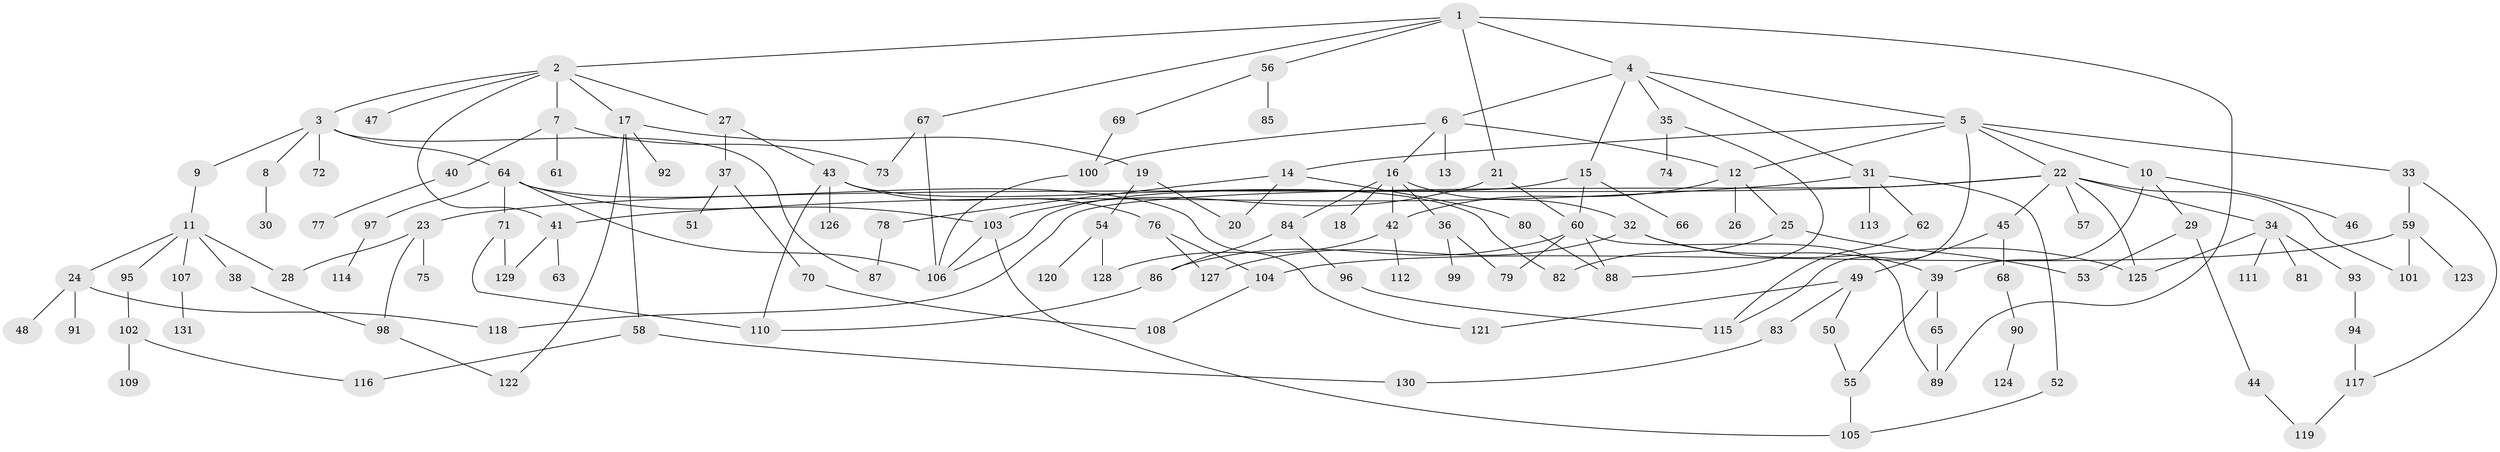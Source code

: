 // Generated by graph-tools (version 1.1) at 2025/01/03/09/25 03:01:00]
// undirected, 131 vertices, 176 edges
graph export_dot {
graph [start="1"]
  node [color=gray90,style=filled];
  1;
  2;
  3;
  4;
  5;
  6;
  7;
  8;
  9;
  10;
  11;
  12;
  13;
  14;
  15;
  16;
  17;
  18;
  19;
  20;
  21;
  22;
  23;
  24;
  25;
  26;
  27;
  28;
  29;
  30;
  31;
  32;
  33;
  34;
  35;
  36;
  37;
  38;
  39;
  40;
  41;
  42;
  43;
  44;
  45;
  46;
  47;
  48;
  49;
  50;
  51;
  52;
  53;
  54;
  55;
  56;
  57;
  58;
  59;
  60;
  61;
  62;
  63;
  64;
  65;
  66;
  67;
  68;
  69;
  70;
  71;
  72;
  73;
  74;
  75;
  76;
  77;
  78;
  79;
  80;
  81;
  82;
  83;
  84;
  85;
  86;
  87;
  88;
  89;
  90;
  91;
  92;
  93;
  94;
  95;
  96;
  97;
  98;
  99;
  100;
  101;
  102;
  103;
  104;
  105;
  106;
  107;
  108;
  109;
  110;
  111;
  112;
  113;
  114;
  115;
  116;
  117;
  118;
  119;
  120;
  121;
  122;
  123;
  124;
  125;
  126;
  127;
  128;
  129;
  130;
  131;
  1 -- 2;
  1 -- 4;
  1 -- 21;
  1 -- 56;
  1 -- 67;
  1 -- 89;
  2 -- 3;
  2 -- 7;
  2 -- 17;
  2 -- 27;
  2 -- 47;
  2 -- 41;
  3 -- 8;
  3 -- 9;
  3 -- 64;
  3 -- 72;
  3 -- 87;
  4 -- 5;
  4 -- 6;
  4 -- 15;
  4 -- 31;
  4 -- 35;
  5 -- 10;
  5 -- 12;
  5 -- 14;
  5 -- 22;
  5 -- 33;
  5 -- 115;
  6 -- 13;
  6 -- 16;
  6 -- 12;
  6 -- 100;
  7 -- 40;
  7 -- 61;
  7 -- 73;
  8 -- 30;
  9 -- 11;
  10 -- 29;
  10 -- 39;
  10 -- 46;
  11 -- 24;
  11 -- 38;
  11 -- 95;
  11 -- 107;
  11 -- 28;
  12 -- 25;
  12 -- 26;
  12 -- 42;
  14 -- 20;
  14 -- 78;
  14 -- 80;
  15 -- 66;
  15 -- 60;
  15 -- 106;
  16 -- 18;
  16 -- 32;
  16 -- 36;
  16 -- 42;
  16 -- 84;
  17 -- 19;
  17 -- 58;
  17 -- 92;
  17 -- 122;
  19 -- 54;
  19 -- 20;
  21 -- 60;
  21 -- 103;
  22 -- 23;
  22 -- 34;
  22 -- 45;
  22 -- 57;
  22 -- 118;
  22 -- 125;
  22 -- 101;
  23 -- 28;
  23 -- 75;
  23 -- 98;
  24 -- 48;
  24 -- 91;
  24 -- 118;
  25 -- 53;
  25 -- 82;
  27 -- 37;
  27 -- 43;
  29 -- 44;
  29 -- 53;
  31 -- 41;
  31 -- 52;
  31 -- 62;
  31 -- 113;
  32 -- 125;
  32 -- 127;
  32 -- 39;
  33 -- 59;
  33 -- 117;
  34 -- 81;
  34 -- 93;
  34 -- 111;
  34 -- 125;
  35 -- 74;
  35 -- 88;
  36 -- 79;
  36 -- 99;
  37 -- 51;
  37 -- 70;
  38 -- 98;
  39 -- 65;
  39 -- 55;
  40 -- 77;
  41 -- 63;
  41 -- 129;
  42 -- 112;
  42 -- 128;
  43 -- 76;
  43 -- 82;
  43 -- 126;
  43 -- 110;
  44 -- 119;
  45 -- 49;
  45 -- 68;
  49 -- 50;
  49 -- 83;
  49 -- 121;
  50 -- 55;
  52 -- 105;
  54 -- 120;
  54 -- 128;
  55 -- 105;
  56 -- 69;
  56 -- 85;
  58 -- 116;
  58 -- 130;
  59 -- 101;
  59 -- 123;
  59 -- 104;
  60 -- 86;
  60 -- 89;
  60 -- 79;
  60 -- 88;
  62 -- 115;
  64 -- 71;
  64 -- 97;
  64 -- 103;
  64 -- 106;
  64 -- 121;
  65 -- 89;
  67 -- 106;
  67 -- 73;
  68 -- 90;
  69 -- 100;
  70 -- 108;
  71 -- 129;
  71 -- 110;
  76 -- 104;
  76 -- 127;
  78 -- 87;
  80 -- 88;
  83 -- 130;
  84 -- 96;
  84 -- 86;
  86 -- 110;
  90 -- 124;
  93 -- 94;
  94 -- 117;
  95 -- 102;
  96 -- 115;
  97 -- 114;
  98 -- 122;
  100 -- 106;
  102 -- 109;
  102 -- 116;
  103 -- 105;
  103 -- 106;
  104 -- 108;
  107 -- 131;
  117 -- 119;
}
